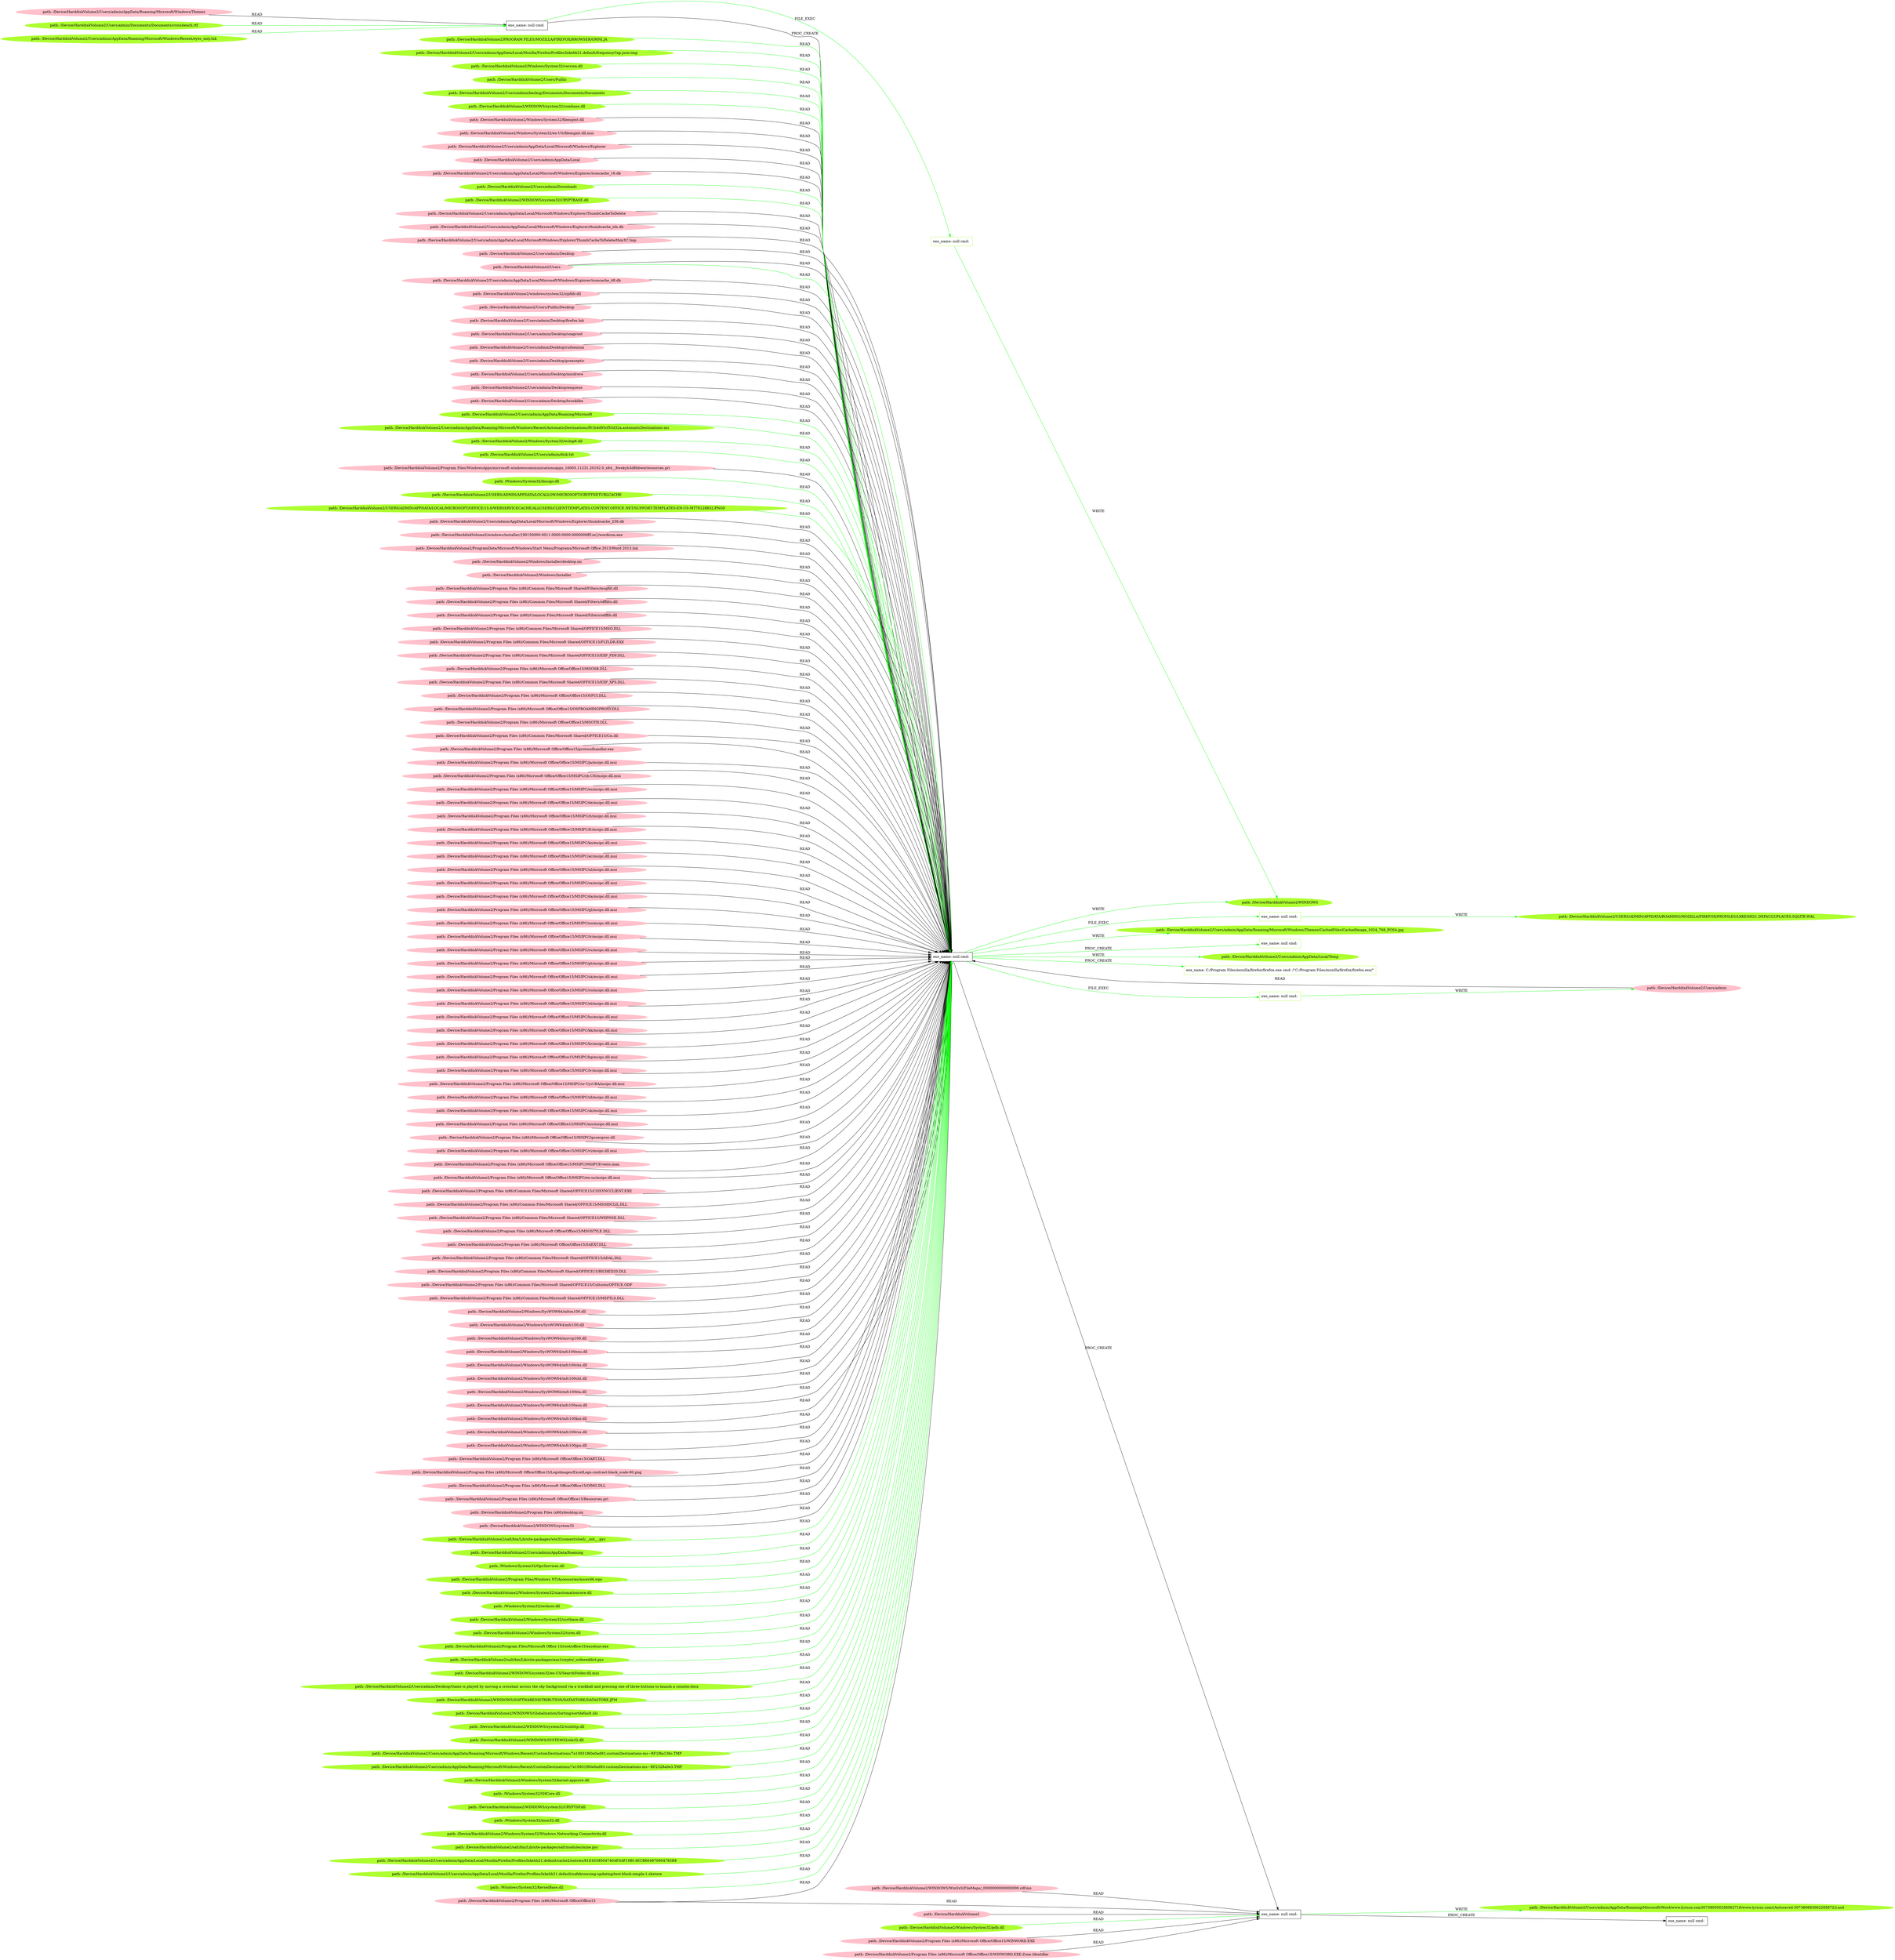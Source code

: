 digraph {
	rankdir=LR
	27 [label="exe_name: null cmd: " color=black shape=box style=solid]
	170 [label="exe_name: null cmd: " color=greenyellow shape=box style=solid]
	27 -> 170 [label=FILE_EXEC color=green]
	33 [label="exe_name: null cmd: " color=black shape=box style=solid]
	211 [label="exe_name: null cmd: " color=greenyellow shape=box style=solid]
	33 -> 211 [label=FILE_EXEC color=green]
	33 [label="exe_name: null cmd: " color=black shape=box style=solid]
	219 [label="exe_name: null cmd: " color=greenyellow shape=box style=solid]
	33 -> 219 [label=FILE_EXEC color=green]
	94 [label="path: /Device/HarddiskVolume2/Users/admin/AppData/Roaming/Microsoft/Windows/Themes" color=pink shape=oval style=filled]
	27 [label="exe_name: null cmd: " color=black shape=box style=solid]
	94 -> 27 [label=READ color=black]
	33 [label="exe_name: null cmd: " color=black shape=box style=solid]
	175 [label="path: /Device/HarddiskVolume2/Users/admin/AppData/Roaming/Microsoft/Windows/Themes/CachedFiles/CachedImage_1024_768_POS4.jpg" color=greenyellow shape=oval style=filled]
	33 -> 175 [label=WRITE color=green]
	197 [label="path: /Device/HarddiskVolume2/Windows/System32/version.dll" color=greenyellow shape=oval style=filled]
	33 [label="exe_name: null cmd: " color=black shape=box style=solid]
	197 -> 33 [label=READ color=green]
	184 [label="path: /Device/HarddiskVolume2/Users/Public" color=greenyellow shape=oval style=filled]
	33 [label="exe_name: null cmd: " color=black shape=box style=solid]
	184 -> 33 [label=READ color=green]
	192 [label="path: /Device/HarddiskVolume2/Users/admin/backup/Documents/Documents/Documents" color=greenyellow shape=oval style=filled]
	33 [label="exe_name: null cmd: " color=black shape=box style=solid]
	192 -> 33 [label=READ color=green]
	177 [label="path: /Device/HarddiskVolume2/WINDOWS/system32/combase.dll" color=greenyellow shape=oval style=filled]
	33 [label="exe_name: null cmd: " color=black shape=box style=solid]
	177 -> 33 [label=READ color=green]
	27 [label="exe_name: null cmd: " color=black shape=box style=solid]
	33 [label="exe_name: null cmd: " color=black shape=box style=solid]
	27 -> 33 [label=PROC_CREATE color=black]
	144 [label="path: /Device/HarddiskVolume2/Windows/System32/filemgmt.dll" color=pink shape=oval style=filled]
	33 [label="exe_name: null cmd: " color=black shape=box style=solid]
	144 -> 33 [label=READ color=black]
	116 [label="path: /Device/HarddiskVolume2/Windows/System32/en-US/filemgmt.dll.mui" color=pink shape=oval style=filled]
	33 [label="exe_name: null cmd: " color=black shape=box style=solid]
	116 -> 33 [label=READ color=black]
	62 [label="path: /Device/HarddiskVolume2/Users/admin/AppData/Local/Microsoft/Windows/Explorer" color=pink shape=oval style=filled]
	33 [label="exe_name: null cmd: " color=black shape=box style=solid]
	62 -> 33 [label=READ color=black]
	72 [label="path: /Device/HarddiskVolume2/Users/admin/AppData/Local" color=pink shape=oval style=filled]
	33 [label="exe_name: null cmd: " color=black shape=box style=solid]
	72 -> 33 [label=READ color=black]
	160 [label="path: /Device/HarddiskVolume2/Users/admin" color=pink shape=oval style=filled]
	33 [label="exe_name: null cmd: " color=black shape=box style=solid]
	160 -> 33 [label=READ color=black]
	55 [label="path: /Device/HarddiskVolume2/Users/admin/AppData/Local/Microsoft/Windows/Explorer/iconcache_16.db" color=pink shape=oval style=filled]
	33 [label="exe_name: null cmd: " color=black shape=box style=solid]
	55 -> 33 [label=READ color=black]
	196 [label="path: /Device/HarddiskVolume2/Users/admin/Downloads" color=greenyellow shape=oval style=filled]
	33 [label="exe_name: null cmd: " color=black shape=box style=solid]
	196 -> 33 [label=READ color=green]
	191 [label="path: /Device/HarddiskVolume2/WINDOWS/system32/CRYPTBASE.dll" color=greenyellow shape=oval style=filled]
	33 [label="exe_name: null cmd: " color=black shape=box style=solid]
	191 -> 33 [label=READ color=green]
	125 [label="path: /Device/HarddiskVolume2/Users/admin/AppData/Local/Microsoft/Windows/Explorer/ThumbCacheToDelete" color=pink shape=oval style=filled]
	33 [label="exe_name: null cmd: " color=black shape=box style=solid]
	125 -> 33 [label=READ color=black]
	98 [label="path: /Device/HarddiskVolume2/Users/admin/AppData/Local/Microsoft/Windows/Explorer/thumbcache_idx.db" color=pink shape=oval style=filled]
	33 [label="exe_name: null cmd: " color=black shape=box style=solid]
	98 -> 33 [label=READ color=black]
	74 [label="path: /Device/HarddiskVolume2/Users/admin/AppData/Local/Microsoft/Windows/Explorer/ThumbCacheToDelete/thm3C.tmp" color=pink shape=oval style=filled]
	33 [label="exe_name: null cmd: " color=black shape=box style=solid]
	74 -> 33 [label=READ color=black]
	52 [label="path: /Device/HarddiskVolume2/Users/admin/Desktop" color=pink shape=oval style=filled]
	33 [label="exe_name: null cmd: " color=black shape=box style=solid]
	52 -> 33 [label=READ color=black]
	137 [label="path: /Device/HarddiskVolume2/Users" color=pink shape=oval style=filled]
	33 [label="exe_name: null cmd: " color=black shape=box style=solid]
	137 -> 33 [label=READ color=black]
	105 [label="path: /Device/HarddiskVolume2/Users/admin/AppData/Local/Microsoft/Windows/Explorer/iconcache_48.db" color=pink shape=oval style=filled]
	33 [label="exe_name: null cmd: " color=black shape=box style=solid]
	105 -> 33 [label=READ color=black]
	50 [label="path: /Device/HarddiskVolume2/windows/system32/zipfldr.dll" color=pink shape=oval style=filled]
	33 [label="exe_name: null cmd: " color=black shape=box style=solid]
	50 -> 33 [label=READ color=black]
	100 [label="path: /Device/HarddiskVolume2/Users/Public/Desktop" color=pink shape=oval style=filled]
	33 [label="exe_name: null cmd: " color=black shape=box style=solid]
	100 -> 33 [label=READ color=black]
	3 [label="path: /Device/HarddiskVolume2/Users/admin/Desktop/firefox.lnk" color=pink shape=oval style=filled]
	33 [label="exe_name: null cmd: " color=black shape=box style=solid]
	3 -> 33 [label=READ color=black]
	110 [label="path: /Device/HarddiskVolume2/Users/admin/Desktop/soaproot" color=pink shape=oval style=filled]
	33 [label="exe_name: null cmd: " color=black shape=box style=solid]
	110 -> 33 [label=READ color=black]
	81 [label="path: /Device/HarddiskVolume2/Users/admin/Desktop/ruthenium" color=pink shape=oval style=filled]
	33 [label="exe_name: null cmd: " color=black shape=box style=solid]
	81 -> 33 [label=READ color=black]
	141 [label="path: /Device/HarddiskVolume2/Users/admin/Desktop/preaseptic" color=pink shape=oval style=filled]
	33 [label="exe_name: null cmd: " color=black shape=box style=solid]
	141 -> 33 [label=READ color=black]
	85 [label="path: /Device/HarddiskVolume2/Users/admin/Desktop/misdrove" color=pink shape=oval style=filled]
	33 [label="exe_name: null cmd: " color=black shape=box style=solid]
	85 -> 33 [label=READ color=black]
	73 [label="path: /Device/HarddiskVolume2/Users/admin/Desktop/enqueue" color=pink shape=oval style=filled]
	33 [label="exe_name: null cmd: " color=black shape=box style=solid]
	73 -> 33 [label=READ color=black]
	46 [label="path: /Device/HarddiskVolume2/Users/admin/Desktop/brooklike" color=pink shape=oval style=filled]
	33 [label="exe_name: null cmd: " color=black shape=box style=solid]
	46 -> 33 [label=READ color=black]
	193 [label="path: /Device/HarddiskVolume2/Users/admin/AppData/Roaming/Microsoft" color=greenyellow shape=oval style=filled]
	33 [label="exe_name: null cmd: " color=black shape=box style=solid]
	193 -> 33 [label=READ color=green]
	202 [label="path: /Device/HarddiskVolume2/Users/admin/AppData/Roaming/Microsoft/Windows/Recent/AutomaticDestinations/f01b4d95cf55d32a.automaticDestinations-ms" color=greenyellow shape=oval style=filled]
	33 [label="exe_name: null cmd: " color=black shape=box style=solid]
	202 -> 33 [label=READ color=green]
	205 [label="path: /Device/HarddiskVolume2/Windows/System32/wship6.dll" color=greenyellow shape=oval style=filled]
	33 [label="exe_name: null cmd: " color=black shape=box style=solid]
	205 -> 33 [label=READ color=green]
	223 [label="path: /Device/HarddiskVolume2/Users/admin/disk.txt" color=greenyellow shape=oval style=filled]
	33 [label="exe_name: null cmd: " color=black shape=box style=solid]
	223 -> 33 [label=READ color=green]
	157 [label="path: /Device/HarddiskVolume2/Program Files/WindowsApps/microsoft.windowscommunicationsapps_16005.11231.20192.0_x64__8wekyb3d8bbwe/resources.pri" color=pink shape=oval style=filled]
	33 [label="exe_name: null cmd: " color=black shape=box style=solid]
	157 -> 33 [label=READ color=black]
	222 [label="path: /Windows/System32/dnsapi.dll" color=greenyellow shape=oval style=filled]
	33 [label="exe_name: null cmd: " color=black shape=box style=solid]
	222 -> 33 [label=READ color=green]
	218 [label="path: /Device/HarddiskVolume2/USERS/ADMIN/APPDATA/LOCALLOW/MICROSOFT/CRYPTNETURLCACHE" color=greenyellow shape=oval style=filled]
	33 [label="exe_name: null cmd: " color=black shape=box style=solid]
	218 -> 33 [label=READ color=green]
	179 [label="path: /Device/HarddiskVolume2/USERS/ADMIN/APPDATA/LOCAL/MICROSOFT/OFFICE/15.0/WEBSERVICECACHE/ALLUSERS/CLIENTTEMPLATES.CONTENT.OFFICE.NET/SUPPORT-TEMPLATES-EN-US-MT78128832.PNG0" color=greenyellow shape=oval style=filled]
	33 [label="exe_name: null cmd: " color=black shape=box style=solid]
	179 -> 33 [label=READ color=green]
	136 [label="path: /Device/HarddiskVolume2/Users/admin/AppData/Local/Microsoft/Windows/Explorer/thumbcache_256.db" color=pink shape=oval style=filled]
	33 [label="exe_name: null cmd: " color=black shape=box style=solid]
	136 -> 33 [label=READ color=black]
	99 [label="path: /Device/HarddiskVolume2/windows/installer/{90150000-0011-0000-0000-0000000ff1ce}/wordicon.exe" color=pink shape=oval style=filled]
	33 [label="exe_name: null cmd: " color=black shape=box style=solid]
	99 -> 33 [label=READ color=black]
	122 [label="path: /Device/HarddiskVolume2/ProgramData/Microsoft/Windows/Start Menu/Programs/Microsoft Office 2013/Word 2013.lnk" color=pink shape=oval style=filled]
	33 [label="exe_name: null cmd: " color=black shape=box style=solid]
	122 -> 33 [label=READ color=black]
	139 [label="path: /Device/HarddiskVolume2/Windows/Installer/desktop.ini" color=pink shape=oval style=filled]
	33 [label="exe_name: null cmd: " color=black shape=box style=solid]
	139 -> 33 [label=READ color=black]
	60 [label="path: /Device/HarddiskVolume2/Windows/Installer" color=pink shape=oval style=filled]
	33 [label="exe_name: null cmd: " color=black shape=box style=solid]
	60 -> 33 [label=READ color=black]
	40 [label="path: /Device/HarddiskVolume2/Program Files (x86)/Common Files/Microsoft Shared/Filters/msgfilt.dll" color=pink shape=oval style=filled]
	33 [label="exe_name: null cmd: " color=black shape=box style=solid]
	40 -> 33 [label=READ color=black]
	69 [label="path: /Device/HarddiskVolume2/Program Files (x86)/Common Files/Microsoft Shared/Filters/offfiltx.dll" color=pink shape=oval style=filled]
	33 [label="exe_name: null cmd: " color=black shape=box style=solid]
	69 -> 33 [label=READ color=black]
	115 [label="path: /Device/HarddiskVolume2/Program Files (x86)/Common Files/Microsoft Shared/Filters/odffilt.dll" color=pink shape=oval style=filled]
	33 [label="exe_name: null cmd: " color=black shape=box style=solid]
	115 -> 33 [label=READ color=black]
	161 [label="path: /Device/HarddiskVolume2/Program Files (x86)/Microsoft Office/Office15" color=pink shape=oval style=filled]
	33 [label="exe_name: null cmd: " color=black shape=box style=solid]
	161 -> 33 [label=READ color=black]
	80 [label="path: /Device/HarddiskVolume2/Program Files (x86)/Common Files/Microsoft Shared/OFFICE15/MSO.DLL" color=pink shape=oval style=filled]
	33 [label="exe_name: null cmd: " color=black shape=box style=solid]
	80 -> 33 [label=READ color=black]
	124 [label="path: /Device/HarddiskVolume2/Program Files (x86)/Common Files/Microsoft Shared/OFFICE15/FLTLDR.EXE" color=pink shape=oval style=filled]
	33 [label="exe_name: null cmd: " color=black shape=box style=solid]
	124 -> 33 [label=READ color=black]
	59 [label="path: /Device/HarddiskVolume2/Program Files (x86)/Common Files/Microsoft Shared/OFFICE15/EXP_PDF.DLL" color=pink shape=oval style=filled]
	33 [label="exe_name: null cmd: " color=black shape=box style=solid]
	59 -> 33 [label=READ color=black]
	20 [label="path: /Device/HarddiskVolume2/Program Files (x86)/Microsoft Office/Office15/MSOSB.DLL" color=pink shape=oval style=filled]
	33 [label="exe_name: null cmd: " color=black shape=box style=solid]
	20 -> 33 [label=READ color=black]
	79 [label="path: /Device/HarddiskVolume2/Program Files (x86)/Common Files/Microsoft Shared/OFFICE15/EXP_XPS.DLL" color=pink shape=oval style=filled]
	33 [label="exe_name: null cmd: " color=black shape=box style=solid]
	79 -> 33 [label=READ color=black]
	113 [label="path: /Device/HarddiskVolume2/Program Files (x86)/Microsoft Office/Office15/OSFUI.DLL" color=pink shape=oval style=filled]
	33 [label="exe_name: null cmd: " color=black shape=box style=solid]
	113 -> 33 [label=READ color=black]
	121 [label="path: /Device/HarddiskVolume2/Program Files (x86)/Microsoft Office/Office15/OSFROAMINGPROXY.DLL" color=pink shape=oval style=filled]
	33 [label="exe_name: null cmd: " color=black shape=box style=solid]
	121 -> 33 [label=READ color=black]
	142 [label="path: /Device/HarddiskVolume2/Program Files (x86)/Microsoft Office/Office15/MSOTH.DLL" color=pink shape=oval style=filled]
	33 [label="exe_name: null cmd: " color=black shape=box style=solid]
	142 -> 33 [label=READ color=black]
	70 [label="path: /Device/HarddiskVolume2/Program Files (x86)/Common Files/Microsoft Shared/OFFICE15/Csi.dll" color=pink shape=oval style=filled]
	33 [label="exe_name: null cmd: " color=black shape=box style=solid]
	70 -> 33 [label=READ color=black]
	106 [label="path: /Device/HarddiskVolume2/Program Files (x86)/Microsoft Office/Office15/protocolhandler.exe" color=pink shape=oval style=filled]
	33 [label="exe_name: null cmd: " color=black shape=box style=solid]
	106 -> 33 [label=READ color=black]
	82 [label="path: /Device/HarddiskVolume2/Program Files (x86)/Microsoft Office/Office15/MSIPC/ja/msipc.dll.mui" color=pink shape=oval style=filled]
	33 [label="exe_name: null cmd: " color=black shape=box style=solid]
	82 -> 33 [label=READ color=black]
	135 [label="path: /Device/HarddiskVolume2/Program Files (x86)/Microsoft Office/Office15/MSIPC/zh-CN/msipc.dll.mui" color=pink shape=oval style=filled]
	33 [label="exe_name: null cmd: " color=black shape=box style=solid]
	135 -> 33 [label=READ color=black]
	54 [label="path: /Device/HarddiskVolume2/Program Files (x86)/Microsoft Office/Office15/MSIPC/es/msipc.dll.mui" color=pink shape=oval style=filled]
	33 [label="exe_name: null cmd: " color=black shape=box style=solid]
	54 -> 33 [label=READ color=black]
	109 [label="path: /Device/HarddiskVolume2/Program Files (x86)/Microsoft Office/Office15/MSIPC/de/msipc.dll.mui" color=pink shape=oval style=filled]
	33 [label="exe_name: null cmd: " color=black shape=box style=solid]
	109 -> 33 [label=READ color=black]
	91 [label="path: /Device/HarddiskVolume2/Program Files (x86)/Microsoft Office/Office15/MSIPC/it/msipc.dll.mui" color=pink shape=oval style=filled]
	33 [label="exe_name: null cmd: " color=black shape=box style=solid]
	91 -> 33 [label=READ color=black]
	150 [label="path: /Device/HarddiskVolume2/Program Files (x86)/Microsoft Office/Office15/MSIPC/fr/msipc.dll.mui" color=pink shape=oval style=filled]
	33 [label="exe_name: null cmd: " color=black shape=box style=solid]
	150 -> 33 [label=READ color=black]
	76 [label="path: /Device/HarddiskVolume2/Program Files (x86)/Microsoft Office/Office15/MSIPC/ko/msipc.dll.mui" color=pink shape=oval style=filled]
	33 [label="exe_name: null cmd: " color=black shape=box style=solid]
	76 -> 33 [label=READ color=black]
	97 [label="path: /Device/HarddiskVolume2/Program Files (x86)/Microsoft Office/Office15/MSIPC/ar/msipc.dll.mui" color=pink shape=oval style=filled]
	33 [label="exe_name: null cmd: " color=black shape=box style=solid]
	97 -> 33 [label=READ color=black]
	6 [label="path: /Device/HarddiskVolume2/Program Files (x86)/Microsoft Office/Office15/MSIPC/nl/msipc.dll.mui" color=pink shape=oval style=filled]
	33 [label="exe_name: null cmd: " color=black shape=box style=solid]
	6 -> 33 [label=READ color=black]
	18 [label="path: /Device/HarddiskVolume2/Program Files (x86)/Microsoft Office/Office15/MSIPC/ca/msipc.dll.mui" color=pink shape=oval style=filled]
	33 [label="exe_name: null cmd: " color=black shape=box style=solid]
	18 -> 33 [label=READ color=black]
	5 [label="path: /Device/HarddiskVolume2/Program Files (x86)/Microsoft Office/Office15/MSIPC/da/msipc.dll.mui" color=pink shape=oval style=filled]
	33 [label="exe_name: null cmd: " color=black shape=box style=solid]
	5 -> 33 [label=READ color=black]
	103 [label="path: /Device/HarddiskVolume2/Program Files (x86)/Microsoft Office/Office15/MSIPC/gl/msipc.dll.mui" color=pink shape=oval style=filled]
	33 [label="exe_name: null cmd: " color=black shape=box style=solid]
	103 -> 33 [label=READ color=black]
	104 [label="path: /Device/HarddiskVolume2/Program Files (x86)/Microsoft Office/Office15/MSIPC/no/msipc.dll.mui" color=pink shape=oval style=filled]
	33 [label="exe_name: null cmd: " color=black shape=box style=solid]
	104 -> 33 [label=READ color=black]
	89 [label="path: /Device/HarddiskVolume2/Program Files (x86)/Microsoft Office/Office15/MSIPC/tr/msipc.dll.mui" color=pink shape=oval style=filled]
	33 [label="exe_name: null cmd: " color=black shape=box style=solid]
	89 -> 33 [label=READ color=black]
	21 [label="path: /Device/HarddiskVolume2/Program Files (x86)/Microsoft Office/Office15/MSIPC/cs/msipc.dll.mui" color=pink shape=oval style=filled]
	33 [label="exe_name: null cmd: " color=black shape=box style=solid]
	21 -> 33 [label=READ color=black]
	65 [label="path: /Device/HarddiskVolume2/Program Files (x86)/Microsoft Office/Office15/MSIPC/pt/msipc.dll.mui" color=pink shape=oval style=filled]
	33 [label="exe_name: null cmd: " color=black shape=box style=solid]
	65 -> 33 [label=READ color=black]
	32 [label="path: /Device/HarddiskVolume2/Program Files (x86)/Microsoft Office/Office15/MSIPC/uk/msipc.dll.mui" color=pink shape=oval style=filled]
	33 [label="exe_name: null cmd: " color=black shape=box style=solid]
	32 -> 33 [label=READ color=black]
	45 [label="path: /Device/HarddiskVolume2/Program Files (x86)/Microsoft Office/Office15/MSIPC/ro/msipc.dll.mui" color=pink shape=oval style=filled]
	33 [label="exe_name: null cmd: " color=black shape=box style=solid]
	45 -> 33 [label=READ color=black]
	152 [label="path: /Device/HarddiskVolume2/Program Files (x86)/Microsoft Office/Office15/MSIPC/el/msipc.dll.mui" color=pink shape=oval style=filled]
	33 [label="exe_name: null cmd: " color=black shape=box style=solid]
	152 -> 33 [label=READ color=black]
	83 [label="path: /Device/HarddiskVolume2/Program Files (x86)/Microsoft Office/Office15/MSIPC/hu/msipc.dll.mui" color=pink shape=oval style=filled]
	33 [label="exe_name: null cmd: " color=black shape=box style=solid]
	83 -> 33 [label=READ color=black]
	133 [label="path: /Device/HarddiskVolume2/Program Files (x86)/Microsoft Office/Office15/MSIPC/kk/msipc.dll.mui" color=pink shape=oval style=filled]
	33 [label="exe_name: null cmd: " color=black shape=box style=solid]
	133 -> 33 [label=READ color=black]
	143 [label="path: /Device/HarddiskVolume2/Program Files (x86)/Microsoft Office/Office15/MSIPC/hr/msipc.dll.mui" color=pink shape=oval style=filled]
	33 [label="exe_name: null cmd: " color=black shape=box style=solid]
	143 -> 33 [label=READ color=black]
	78 [label="path: /Device/HarddiskVolume2/Program Files (x86)/Microsoft Office/Office15/MSIPC/bg/msipc.dll.mui" color=pink shape=oval style=filled]
	33 [label="exe_name: null cmd: " color=black shape=box style=solid]
	78 -> 33 [label=READ color=black]
	23 [label="path: /Device/HarddiskVolume2/Program Files (x86)/Microsoft Office/Office15/MSIPC/lv/msipc.dll.mui" color=pink shape=oval style=filled]
	33 [label="exe_name: null cmd: " color=black shape=box style=solid]
	23 -> 33 [label=READ color=black]
	131 [label="path: /Device/HarddiskVolume2/Program Files (x86)/Microsoft Office/Office15/MSIPC/sr-Cyrl-BA/msipc.dll.mui" color=pink shape=oval style=filled]
	33 [label="exe_name: null cmd: " color=black shape=box style=solid]
	131 -> 33 [label=READ color=black]
	7 [label="path: /Device/HarddiskVolume2/Program Files (x86)/Microsoft Office/Office15/MSIPC/id/msipc.dll.mui" color=pink shape=oval style=filled]
	33 [label="exe_name: null cmd: " color=black shape=box style=solid]
	7 -> 33 [label=READ color=black]
	47 [label="path: /Device/HarddiskVolume2/Program Files (x86)/Microsoft Office/Office15/MSIPC/sk/msipc.dll.mui" color=pink shape=oval style=filled]
	33 [label="exe_name: null cmd: " color=black shape=box style=solid]
	47 -> 33 [label=READ color=black]
	13 [label="path: /Device/HarddiskVolume2/Program Files (x86)/Microsoft Office/Office15/MSIPC/ms/msipc.dll.mui" color=pink shape=oval style=filled]
	33 [label="exe_name: null cmd: " color=black shape=box style=solid]
	13 -> 33 [label=READ color=black]
	30 [label="path: /Device/HarddiskVolume2/Program Files (x86)/Microsoft Office/Office15/MSIPC/ipcsecproc.dll" color=pink shape=oval style=filled]
	33 [label="exe_name: null cmd: " color=black shape=box style=solid]
	30 -> 33 [label=READ color=black]
	149 [label="path: /Device/HarddiskVolume2/Program Files (x86)/Microsoft Office/Office15/MSIPC/vi/msipc.dll.mui" color=pink shape=oval style=filled]
	33 [label="exe_name: null cmd: " color=black shape=box style=solid]
	149 -> 33 [label=READ color=black]
	123 [label="path: /Device/HarddiskVolume2/Program Files (x86)/Microsoft Office/Office15/MSIPC/MSIPCEvents.man" color=pink shape=oval style=filled]
	33 [label="exe_name: null cmd: " color=black shape=box style=solid]
	123 -> 33 [label=READ color=black]
	158 [label="path: /Device/HarddiskVolume2/Program Files (x86)/Microsoft Office/Office15/MSIPC/en-us/msipc.dll.mui" color=pink shape=oval style=filled]
	33 [label="exe_name: null cmd: " color=black shape=box style=solid]
	158 -> 33 [label=READ color=black]
	92 [label="path: /Device/HarddiskVolume2/Program Files (x86)/Common Files/Microsoft Shared/OFFICE15/CSISYNCCLIENT.EXE" color=pink shape=oval style=filled]
	33 [label="exe_name: null cmd: " color=black shape=box style=solid]
	92 -> 33 [label=READ color=black]
	127 [label="path: /Device/HarddiskVolume2/Program Files (x86)/Common Files/Microsoft Shared/OFFICE15/MSOIDCLIL.DLL" color=pink shape=oval style=filled]
	33 [label="exe_name: null cmd: " color=black shape=box style=solid]
	127 -> 33 [label=READ color=black]
	37 [label="path: /Device/HarddiskVolume2/Program Files (x86)/Common Files/Microsoft Shared/OFFICE15/WXPNSE.DLL" color=pink shape=oval style=filled]
	33 [label="exe_name: null cmd: " color=black shape=box style=solid]
	37 -> 33 [label=READ color=black]
	43 [label="path: /Device/HarddiskVolume2/Program Files (x86)/Microsoft Office/Office15/MSOSTYLE.DLL" color=pink shape=oval style=filled]
	33 [label="exe_name: null cmd: " color=black shape=box style=solid]
	43 -> 33 [label=READ color=black]
	49 [label="path: /Device/HarddiskVolume2/Program Files (x86)/Microsoft Office/Office15/SAEXT.DLL" color=pink shape=oval style=filled]
	33 [label="exe_name: null cmd: " color=black shape=box style=solid]
	49 -> 33 [label=READ color=black]
	153 [label="path: /Device/HarddiskVolume2/Program Files (x86)/Common Files/Microsoft Shared/OFFICE15/ADAL.DLL" color=pink shape=oval style=filled]
	33 [label="exe_name: null cmd: " color=black shape=box style=solid]
	153 -> 33 [label=READ color=black]
	155 [label="path: /Device/HarddiskVolume2/Program Files (x86)/Common Files/Microsoft Shared/OFFICE15/RICHED20.DLL" color=pink shape=oval style=filled]
	33 [label="exe_name: null cmd: " color=black shape=box style=solid]
	155 -> 33 [label=READ color=black]
	10 [label="path: /Device/HarddiskVolume2/Program Files (x86)/Common Files/Microsoft Shared/OFFICE15/Cultures/OFFICE.ODF" color=pink shape=oval style=filled]
	33 [label="exe_name: null cmd: " color=black shape=box style=solid]
	10 -> 33 [label=READ color=black]
	15 [label="path: /Device/HarddiskVolume2/Program Files (x86)/Common Files/Microsoft Shared/OFFICE15/MSPTLS.DLL" color=pink shape=oval style=filled]
	33 [label="exe_name: null cmd: " color=black shape=box style=solid]
	15 -> 33 [label=READ color=black]
	28 [label="path: /Device/HarddiskVolume2/Windows/SysWOW64/mfcm100.dll" color=pink shape=oval style=filled]
	33 [label="exe_name: null cmd: " color=black shape=box style=solid]
	28 -> 33 [label=READ color=black]
	38 [label="path: /Device/HarddiskVolume2/Windows/SysWOW64/mfc100.dll" color=pink shape=oval style=filled]
	33 [label="exe_name: null cmd: " color=black shape=box style=solid]
	38 -> 33 [label=READ color=black]
	102 [label="path: /Device/HarddiskVolume2/Windows/SysWOW64/msvcp100.dll" color=pink shape=oval style=filled]
	33 [label="exe_name: null cmd: " color=black shape=box style=solid]
	102 -> 33 [label=READ color=black]
	35 [label="path: /Device/HarddiskVolume2/Windows/SysWOW64/mfc100enu.dll" color=pink shape=oval style=filled]
	33 [label="exe_name: null cmd: " color=black shape=box style=solid]
	35 -> 33 [label=READ color=black]
	66 [label="path: /Device/HarddiskVolume2/Windows/SysWOW64/mfc100chs.dll" color=pink shape=oval style=filled]
	33 [label="exe_name: null cmd: " color=black shape=box style=solid]
	66 -> 33 [label=READ color=black]
	86 [label="path: /Device/HarddiskVolume2/Windows/SysWOW64/mfc100cht.dll" color=pink shape=oval style=filled]
	33 [label="exe_name: null cmd: " color=black shape=box style=solid]
	86 -> 33 [label=READ color=black]
	146 [label="path: /Device/HarddiskVolume2/Windows/SysWOW64/mfc100ita.dll" color=pink shape=oval style=filled]
	33 [label="exe_name: null cmd: " color=black shape=box style=solid]
	146 -> 33 [label=READ color=black]
	75 [label="path: /Device/HarddiskVolume2/Windows/SysWOW64/mfc100esn.dll" color=pink shape=oval style=filled]
	33 [label="exe_name: null cmd: " color=black shape=box style=solid]
	75 -> 33 [label=READ color=black]
	12 [label="path: /Device/HarddiskVolume2/Windows/SysWOW64/mfc100kor.dll" color=pink shape=oval style=filled]
	33 [label="exe_name: null cmd: " color=black shape=box style=solid]
	12 -> 33 [label=READ color=black]
	8 [label="path: /Device/HarddiskVolume2/Windows/SysWOW64/mfc100rus.dll" color=pink shape=oval style=filled]
	33 [label="exe_name: null cmd: " color=black shape=box style=solid]
	8 -> 33 [label=READ color=black]
	130 [label="path: /Device/HarddiskVolume2/Windows/SysWOW64/mfc100jpn.dll" color=pink shape=oval style=filled]
	33 [label="exe_name: null cmd: " color=black shape=box style=solid]
	130 -> 33 [label=READ color=black]
	145 [label="path: /Device/HarddiskVolume2/Program Files (x86)/Microsoft Office/Office15/OART.DLL" color=pink shape=oval style=filled]
	33 [label="exe_name: null cmd: " color=black shape=box style=solid]
	145 -> 33 [label=READ color=black]
	67 [label="path: /Device/HarddiskVolume2/Program Files (x86)/Microsoft Office/Office15/LogoImages/ExcelLogo.contrast-black_scale-80.png" color=pink shape=oval style=filled]
	33 [label="exe_name: null cmd: " color=black shape=box style=solid]
	67 -> 33 [label=READ color=black]
	19 [label="path: /Device/HarddiskVolume2/Program Files (x86)/Microsoft Office/Office15/OIMG.DLL" color=pink shape=oval style=filled]
	33 [label="exe_name: null cmd: " color=black shape=box style=solid]
	19 -> 33 [label=READ color=black]
	61 [label="path: /Device/HarddiskVolume2/Program Files (x86)/Microsoft Office/Office15/Resources.pri" color=pink shape=oval style=filled]
	33 [label="exe_name: null cmd: " color=black shape=box style=solid]
	61 -> 33 [label=READ color=black]
	108 [label="path: /Device/HarddiskVolume2/Program Files (x86)/desktop.ini" color=pink shape=oval style=filled]
	33 [label="exe_name: null cmd: " color=black shape=box style=solid]
	108 -> 33 [label=READ color=black]
	164 [label="path: /Device/HarddiskVolume2/WINDOWS/system32" color=pink shape=oval style=filled]
	33 [label="exe_name: null cmd: " color=black shape=box style=solid]
	164 -> 33 [label=READ color=black]
	33 [label="exe_name: null cmd: " color=black shape=box style=solid]
	0 [label="exe_name: null cmd: " color=black shape=box style=solid]
	33 -> 0 [label=PROC_CREATE color=black]
	168 [label="path: /Device/HarddiskVolume2/Program Files (x86)/Microsoft Office/Office15/WINWORD.EXE" color=pink shape=oval style=filled]
	0 [label="exe_name: null cmd: " color=black shape=box style=solid]
	168 -> 0 [label=READ color=black]
	41 [label="path: /Device/HarddiskVolume2/Program Files (x86)/Microsoft Office/Office15/WINWORD.EXE:Zone.Identifier" color=pink shape=oval style=filled]
	0 [label="exe_name: null cmd: " color=black shape=box style=solid]
	41 -> 0 [label=READ color=black]
	161 [label="path: /Device/HarddiskVolume2/Program Files (x86)/Microsoft Office/Office15" color=pink shape=oval style=filled]
	0 [label="exe_name: null cmd: " color=black shape=box style=solid]
	161 -> 0 [label=READ color=black]
	22 [label="path: /Device/HarddiskVolume2/WINDOWS/WinSxS/FileMaps/_0000000000000000.cdf-ms" color=pink shape=oval style=filled]
	0 [label="exe_name: null cmd: " color=black shape=box style=solid]
	22 -> 0 [label=READ color=black]
	166 [label="path: /Device/HarddiskVolume2" color=pink shape=oval style=filled]
	0 [label="exe_name: null cmd: " color=black shape=box style=solid]
	166 -> 0 [label=READ color=black]
	0 [label="exe_name: null cmd: " color=black shape=box style=solid]
	1 [label="exe_name: null cmd: " color=black shape=box style=solid]
	0 -> 1 [label=PROC_CREATE color=black]
	174 [label="path: /Device/HarddiskVolume2/salt/bin/Lib/site-packages/win32comext/shell/__init__.pyc" color=greenyellow shape=oval style=filled]
	33 [label="exe_name: null cmd: " color=black shape=box style=solid]
	174 -> 33 [label=READ color=green]
	201 [label="path: /Device/HarddiskVolume2/Users/admin/AppData/Roaming" color=greenyellow shape=oval style=filled]
	33 [label="exe_name: null cmd: " color=black shape=box style=solid]
	201 -> 33 [label=READ color=green]
	199 [label="path: /Windows/System32/OpcServices.dll" color=greenyellow shape=oval style=filled]
	33 [label="exe_name: null cmd: " color=black shape=box style=solid]
	199 -> 33 [label=READ color=green]
	178 [label="path: /Device/HarddiskVolume2/Program Files/Windows NT/Accessories/mswrd6.wpc" color=greenyellow shape=oval style=filled]
	33 [label="exe_name: null cmd: " color=black shape=box style=solid]
	178 -> 33 [label=READ color=green]
	215 [label="path: /Device/HarddiskVolume2/Windows/System32/uiautomationcore.dll" color=greenyellow shape=oval style=filled]
	33 [label="exe_name: null cmd: " color=black shape=box style=solid]
	215 -> 33 [label=READ color=green]
	195 [label="path: /Windows/System32/sechost.dll" color=greenyellow shape=oval style=filled]
	33 [label="exe_name: null cmd: " color=black shape=box style=solid]
	195 -> 33 [label=READ color=green]
	185 [label="path: /Device/HarddiskVolume2/Windows/System32/ucrtbase.dll" color=greenyellow shape=oval style=filled]
	33 [label="exe_name: null cmd: " color=black shape=box style=solid]
	185 -> 33 [label=READ color=green]
	206 [label="path: /Device/HarddiskVolume2/Windows/System32/tzres.dll" color=greenyellow shape=oval style=filled]
	33 [label="exe_name: null cmd: " color=black shape=box style=solid]
	206 -> 33 [label=READ color=green]
	225 [label="path: /Device/HarddiskVolume2/Program Files/Microsoft Office 15/root/office15/excelcnv.exe" color=greenyellow shape=oval style=filled]
	33 [label="exe_name: null cmd: " color=black shape=box style=solid]
	225 -> 33 [label=READ color=green]
	172 [label="path: /Device/HarddiskVolume2/Users/admin/Documents/Documents/crossbench.rtf" color=greenyellow shape=oval style=filled]
	27 [label="exe_name: null cmd: " color=black shape=box style=solid]
	172 -> 27 [label=READ color=green]
	200 [label="path: /Device/HarddiskVolume2/salt/bin/Lib/site-packages/asn1crypto/_ordereddict.pyc" color=greenyellow shape=oval style=filled]
	33 [label="exe_name: null cmd: " color=black shape=box style=solid]
	200 -> 33 [label=READ color=green]
	33 [label="exe_name: null cmd: " color=black shape=box style=solid]
	208 [label="path: /Device/HarddiskVolume2/Users/admin/AppData/Local/Temp" color=greenyellow shape=oval style=filled]
	33 -> 208 [label=WRITE color=green]
	190 [label="path: /Device/HarddiskVolume2/WINDOWS/system32/en-US/SearchFolder.dll.mui" color=greenyellow shape=oval style=filled]
	33 [label="exe_name: null cmd: " color=black shape=box style=solid]
	190 -> 33 [label=READ color=green]
	180 [label="path: /Device/HarddiskVolume2/Users/admin/Desktop/Game is played by moving a crosshair across the sky background via a trackball and pressing one of three buttons to launch a counter.docx" color=greenyellow shape=oval style=filled]
	33 [label="exe_name: null cmd: " color=black shape=box style=solid]
	180 -> 33 [label=READ color=green]
	182 [label="path: /Device/HarddiskVolume2/WINDOWS/SOFTWAREDISTRIBUTION/DATASTORE/DATASTORE.JFM" color=greenyellow shape=oval style=filled]
	33 [label="exe_name: null cmd: " color=black shape=box style=solid]
	182 -> 33 [label=READ color=green]
	214 [label="path: /Device/HarddiskVolume2/WINDOWS/Globalization/Sorting/sortdefault.nls" color=greenyellow shape=oval style=filled]
	33 [label="exe_name: null cmd: " color=black shape=box style=solid]
	214 -> 33 [label=READ color=green]
	137 [label="path: /Device/HarddiskVolume2/Users" color=pink shape=oval style=filled]
	33 [label="exe_name: null cmd: " color=black shape=box style=solid]
	137 -> 33 [label=READ color=green]
	183 [label="path: /Device/HarddiskVolume2/WINDOWS/system32/winhttp.dll" color=greenyellow shape=oval style=filled]
	33 [label="exe_name: null cmd: " color=black shape=box style=solid]
	183 -> 33 [label=READ color=green]
	210 [label="path: /Device/HarddiskVolume2/WINDOWS/SYSTEM32/ole32.dll" color=greenyellow shape=oval style=filled]
	33 [label="exe_name: null cmd: " color=black shape=box style=solid]
	210 -> 33 [label=READ color=green]
	207 [label="path: /Device/HarddiskVolume2/Users/admin/AppData/Roaming/Microsoft/Windows/Recent/CustomDestinations/7e10931f60e0ad93.customDestinations-ms~RF1f6a136c.TMP" color=greenyellow shape=oval style=filled]
	33 [label="exe_name: null cmd: " color=black shape=box style=solid]
	207 -> 33 [label=READ color=green]
	188 [label="path: /Device/HarddiskVolume2/Users/admin/AppData/Roaming/Microsoft/Windows/Recent/CustomDestinations/7e10931f60e0ad93.customDestinations-ms~RF2328a0e3.TMP" color=greenyellow shape=oval style=filled]
	33 [label="exe_name: null cmd: " color=black shape=box style=solid]
	188 -> 33 [label=READ color=green]
	186 [label="path: /Device/HarddiskVolume2/Windows/System32/kernel.appcore.dll" color=greenyellow shape=oval style=filled]
	33 [label="exe_name: null cmd: " color=black shape=box style=solid]
	186 -> 33 [label=READ color=green]
	203 [label="path: /Windows/System32/SHCore.dll" color=greenyellow shape=oval style=filled]
	33 [label="exe_name: null cmd: " color=black shape=box style=solid]
	203 -> 33 [label=READ color=green]
	187 [label="path: /Device/HarddiskVolume2/WINDOWS/system32/CRYPTSP.dll" color=greenyellow shape=oval style=filled]
	33 [label="exe_name: null cmd: " color=black shape=box style=solid]
	187 -> 33 [label=READ color=green]
	33 [label="exe_name: null cmd: " color=black shape=box style=solid]
	181 [label="exe_name: C:/Program Files/mozilla/firefox/firefox.exe cmd: /\"C:/Program Files/mozilla/firefox/firefox.exe/\"" color=greenyellow shape=box style=solid]
	33 -> 181 [label=PROC_CREATE color=green]
	227 [label="path: /Device/HarddiskVolume2/Windows/System32/pdh.dll" color=greenyellow shape=oval style=filled]
	0 [label="exe_name: null cmd: " color=black shape=box style=solid]
	227 -> 0 [label=READ color=green]
	0 [label="exe_name: null cmd: " color=black shape=box style=solid]
	226 [label="path: /Device/HarddiskVolume2/Users/admin/AppData/Roaming/Microsoft/Word/www.lyriczz.com307380500258562716/www.lyriczz.com((Autosaved-307380683062285872)).asd" color=greenyellow shape=oval style=filled]
	0 -> 226 [label=WRITE color=green]
	219 [label="exe_name: null cmd: " color=greenyellow shape=box style=solid]
	220 [label="path: /Device/HarddiskVolume2/USERS/ADMIN/APPDATA/ROAMING/MOZILLA/FIREFOX/PROFILES/LXKEHH21.DEFAULT/PLACES.SQLITE-WAL" color=greenyellow shape=oval style=filled]
	219 -> 220 [label=WRITE color=green]
	173 [label="path: /Device/HarddiskVolume2/Users/admin/AppData/Roaming/Microsoft/Windows/Recent/eyes_only.lnk" color=greenyellow shape=oval style=filled]
	27 [label="exe_name: null cmd: " color=black shape=box style=solid]
	173 -> 27 [label=READ color=green]
	33 [label="exe_name: null cmd: " color=black shape=box style=solid]
	171 [label="path: /Device/HarddiskVolume2/WINDOWS" color=greenyellow shape=oval style=filled]
	33 -> 171 [label=WRITE color=green]
	221 [label="path: /Windows/System32/imm32.dll" color=greenyellow shape=oval style=filled]
	33 [label="exe_name: null cmd: " color=black shape=box style=solid]
	221 -> 33 [label=READ color=green]
	217 [label="path: /Device/HarddiskVolume2/Windows/System32/Windows.Networking.Connectivity.dll" color=greenyellow shape=oval style=filled]
	33 [label="exe_name: null cmd: " color=black shape=box style=solid]
	217 -> 33 [label=READ color=green]
	170 [label="exe_name: null cmd: " color=greenyellow shape=box style=solid]
	171 [label="path: /Device/HarddiskVolume2/WINDOWS" color=greenyellow shape=oval style=filled]
	170 -> 171 [label=WRITE color=green]
	211 [label="exe_name: null cmd: " color=greenyellow shape=box style=solid]
	160 [label="path: /Device/HarddiskVolume2/Users/admin" color=pink shape=oval style=filled]
	211 -> 160 [label=WRITE color=green]
	176 [label="path: /Device/HarddiskVolume2/salt/bin/Lib/site-packages/salt/modules/mine.pyc" color=greenyellow shape=oval style=filled]
	33 [label="exe_name: null cmd: " color=black shape=box style=solid]
	176 -> 33 [label=READ color=green]
	216 [label="path: /Device/HarddiskVolume2/Users/admin/AppData/Local/Mozilla/Firefox/Profiles/lxkehh21.default/cache2/entries/81E4558504740AF0AF16B14ECB664970904783B8" color=greenyellow shape=oval style=filled]
	33 [label="exe_name: null cmd: " color=black shape=box style=solid]
	216 -> 33 [label=READ color=green]
	198 [label="path: /Device/HarddiskVolume2/Users/admin/AppData/Local/Mozilla/Firefox/Profiles/lxkehh21.default/safebrowsing-updating/test-block-simple-1.sbstore" color=greenyellow shape=oval style=filled]
	33 [label="exe_name: null cmd: " color=black shape=box style=solid]
	198 -> 33 [label=READ color=green]
	194 [label="path: /Windows/System32/KernelBase.dll" color=greenyellow shape=oval style=filled]
	33 [label="exe_name: null cmd: " color=black shape=box style=solid]
	194 -> 33 [label=READ color=green]
	209 [label="path: /Device/HarddiskVolume2/PROGRAM FILES/MOZILLA/FIREFOX/BROWSER/OMNI.JA" color=greenyellow shape=oval style=filled]
	33 [label="exe_name: null cmd: " color=black shape=box style=solid]
	209 -> 33 [label=READ color=green]
	204 [label="path: /Device/HarddiskVolume2/Users/admin/AppData/Local/Mozilla/Firefox/Profiles/lxkehh21.default/frequencyCap.json.tmp" color=greenyellow shape=oval style=filled]
	33 [label="exe_name: null cmd: " color=black shape=box style=solid]
	204 -> 33 [label=READ color=green]
	33 [label="exe_name: null cmd: " color=black shape=box style=solid]
	224 [label="exe_name: null cmd: " color=greenyellow shape=box style=solid]
	33 -> 224 [label=PROC_CREATE color=green]
}

